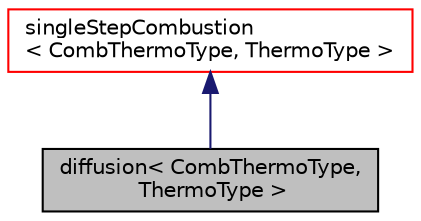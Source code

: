 digraph "diffusion&lt; CombThermoType, ThermoType &gt;"
{
  bgcolor="transparent";
  edge [fontname="Helvetica",fontsize="10",labelfontname="Helvetica",labelfontsize="10"];
  node [fontname="Helvetica",fontsize="10",shape=record];
  Node1 [label="diffusion\< CombThermoType,\l ThermoType \>",height=0.2,width=0.4,color="black", fillcolor="grey75", style="filled", fontcolor="black"];
  Node2 -> Node1 [dir="back",color="midnightblue",fontsize="10",style="solid",fontname="Helvetica"];
  Node2 [label="singleStepCombustion\l\< CombThermoType, ThermoType \>",height=0.2,width=0.4,color="red",URL="$a02388.html",tooltip="Base class for combustion models using singleStepReactingMixture. "];
}
